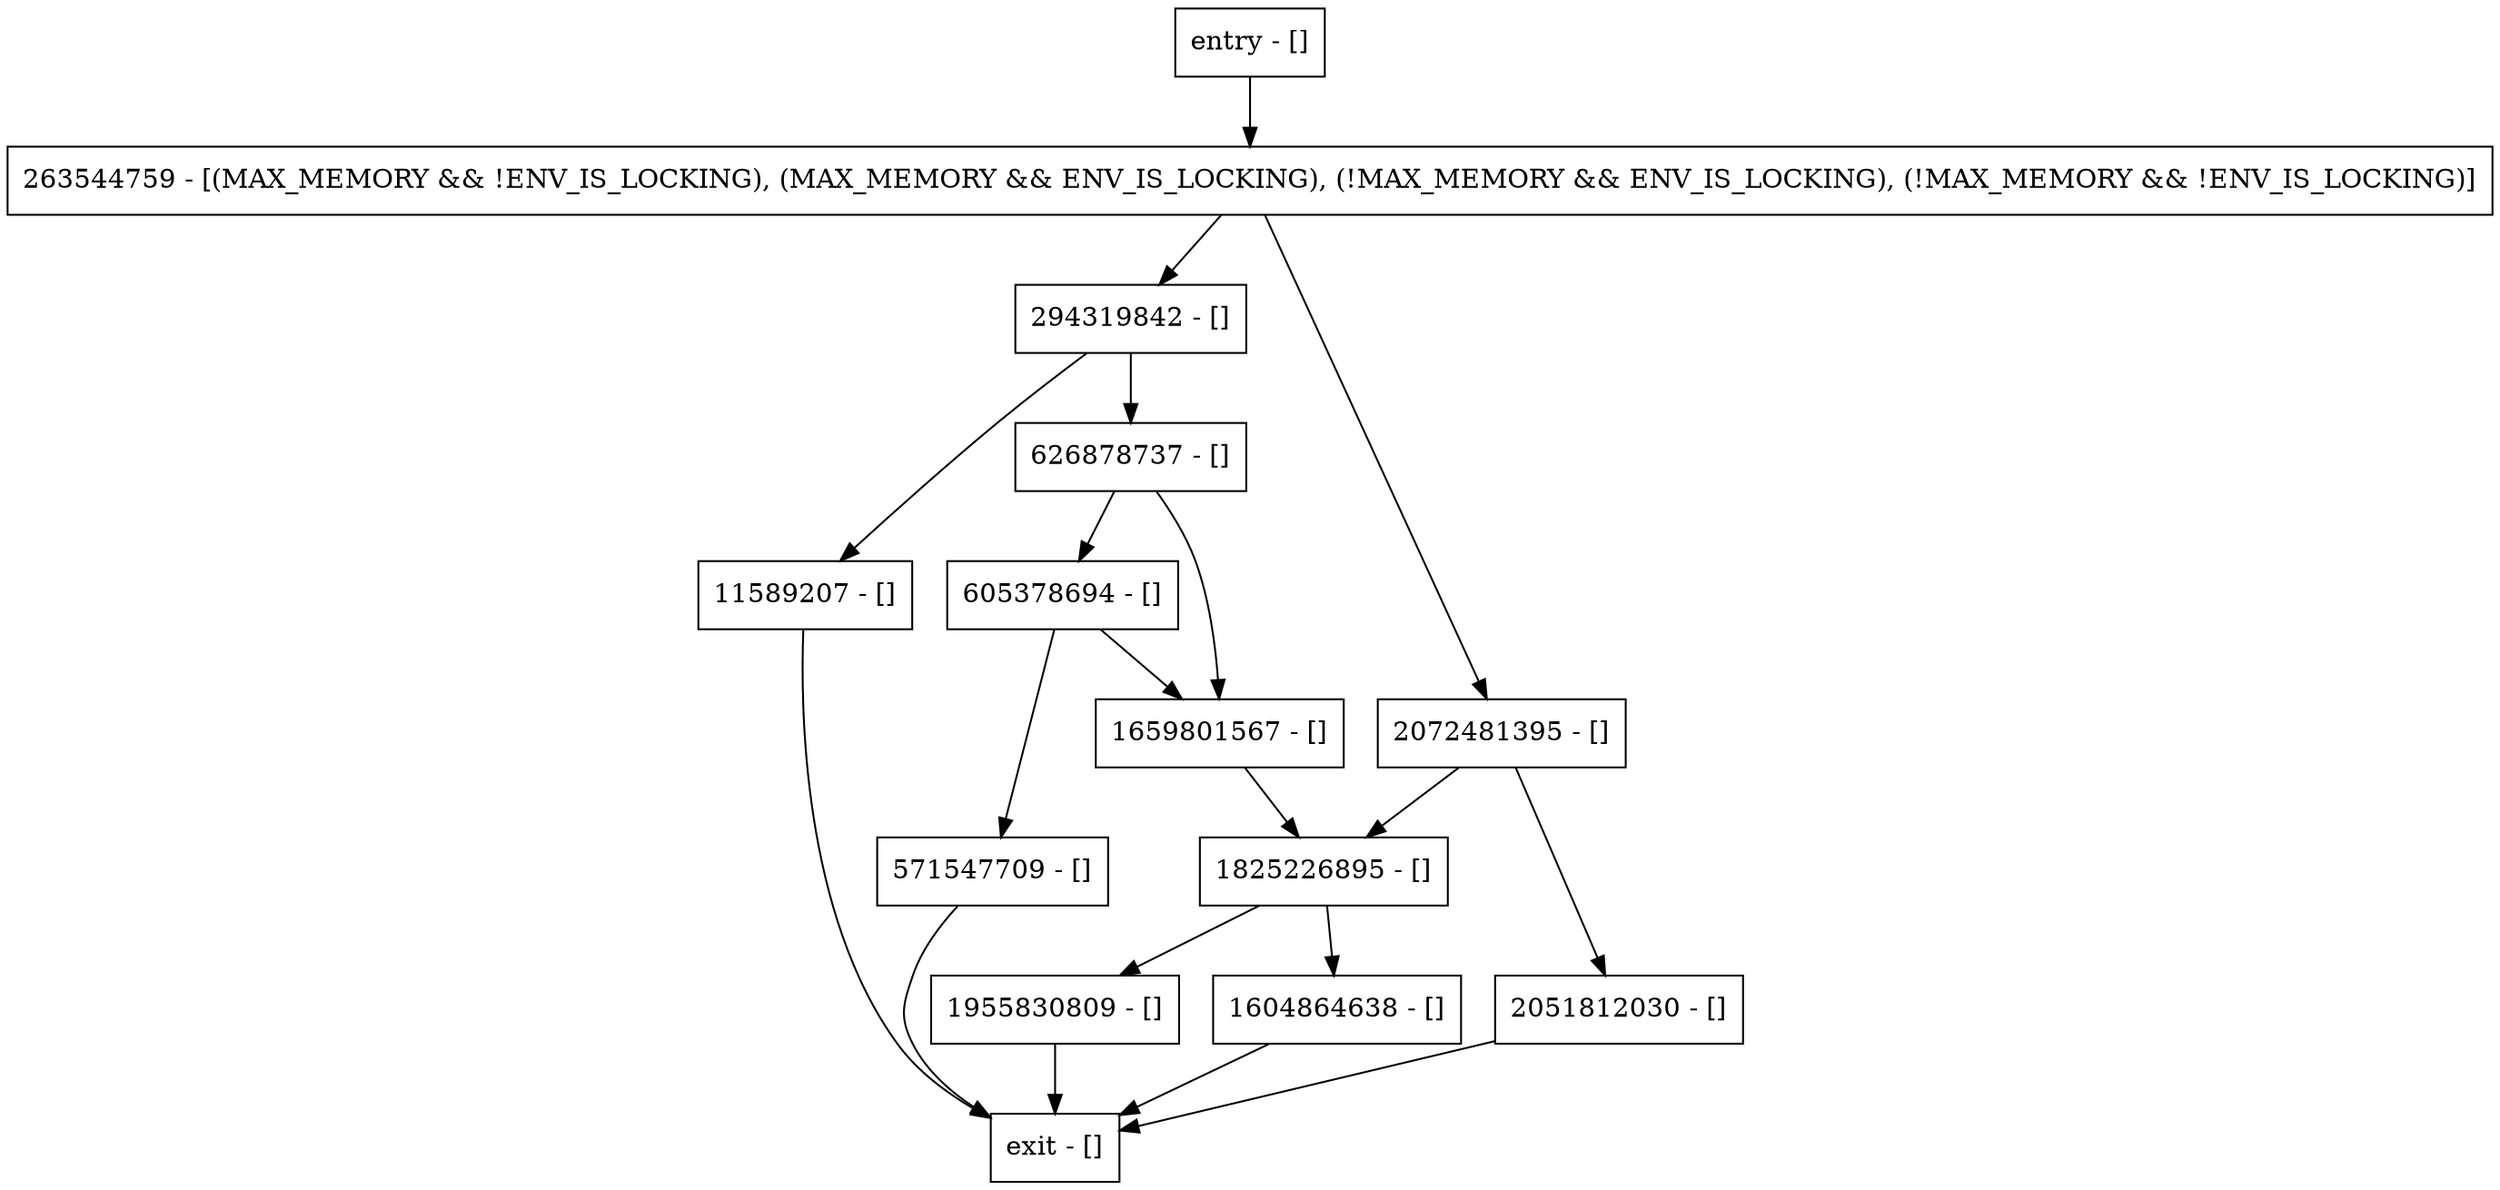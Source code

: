 digraph getConfigParam {
node [shape=record];
605378694 [label="605378694 - []"];
11589207 [label="11589207 - []"];
1659801567 [label="1659801567 - []"];
1825226895 [label="1825226895 - []"];
entry [label="entry - []"];
exit [label="exit - []"];
294319842 [label="294319842 - []"];
571547709 [label="571547709 - []"];
263544759 [label="263544759 - [(MAX_MEMORY && !ENV_IS_LOCKING), (MAX_MEMORY && ENV_IS_LOCKING), (!MAX_MEMORY && ENV_IS_LOCKING), (!MAX_MEMORY && !ENV_IS_LOCKING)]"];
1604864638 [label="1604864638 - []"];
2072481395 [label="2072481395 - []"];
626878737 [label="626878737 - []"];
2051812030 [label="2051812030 - []"];
1955830809 [label="1955830809 - []"];
entry;
exit;
605378694 -> 571547709;
605378694 -> 1659801567;
11589207 -> exit;
1659801567 -> 1825226895;
1825226895 -> 1604864638;
1825226895 -> 1955830809;
entry -> 263544759;
294319842 -> 626878737;
294319842 -> 11589207;
571547709 -> exit;
263544759 -> 294319842;
263544759 -> 2072481395;
1604864638 -> exit;
2072481395 -> 1825226895;
2072481395 -> 2051812030;
626878737 -> 605378694;
626878737 -> 1659801567;
2051812030 -> exit;
1955830809 -> exit;
}
